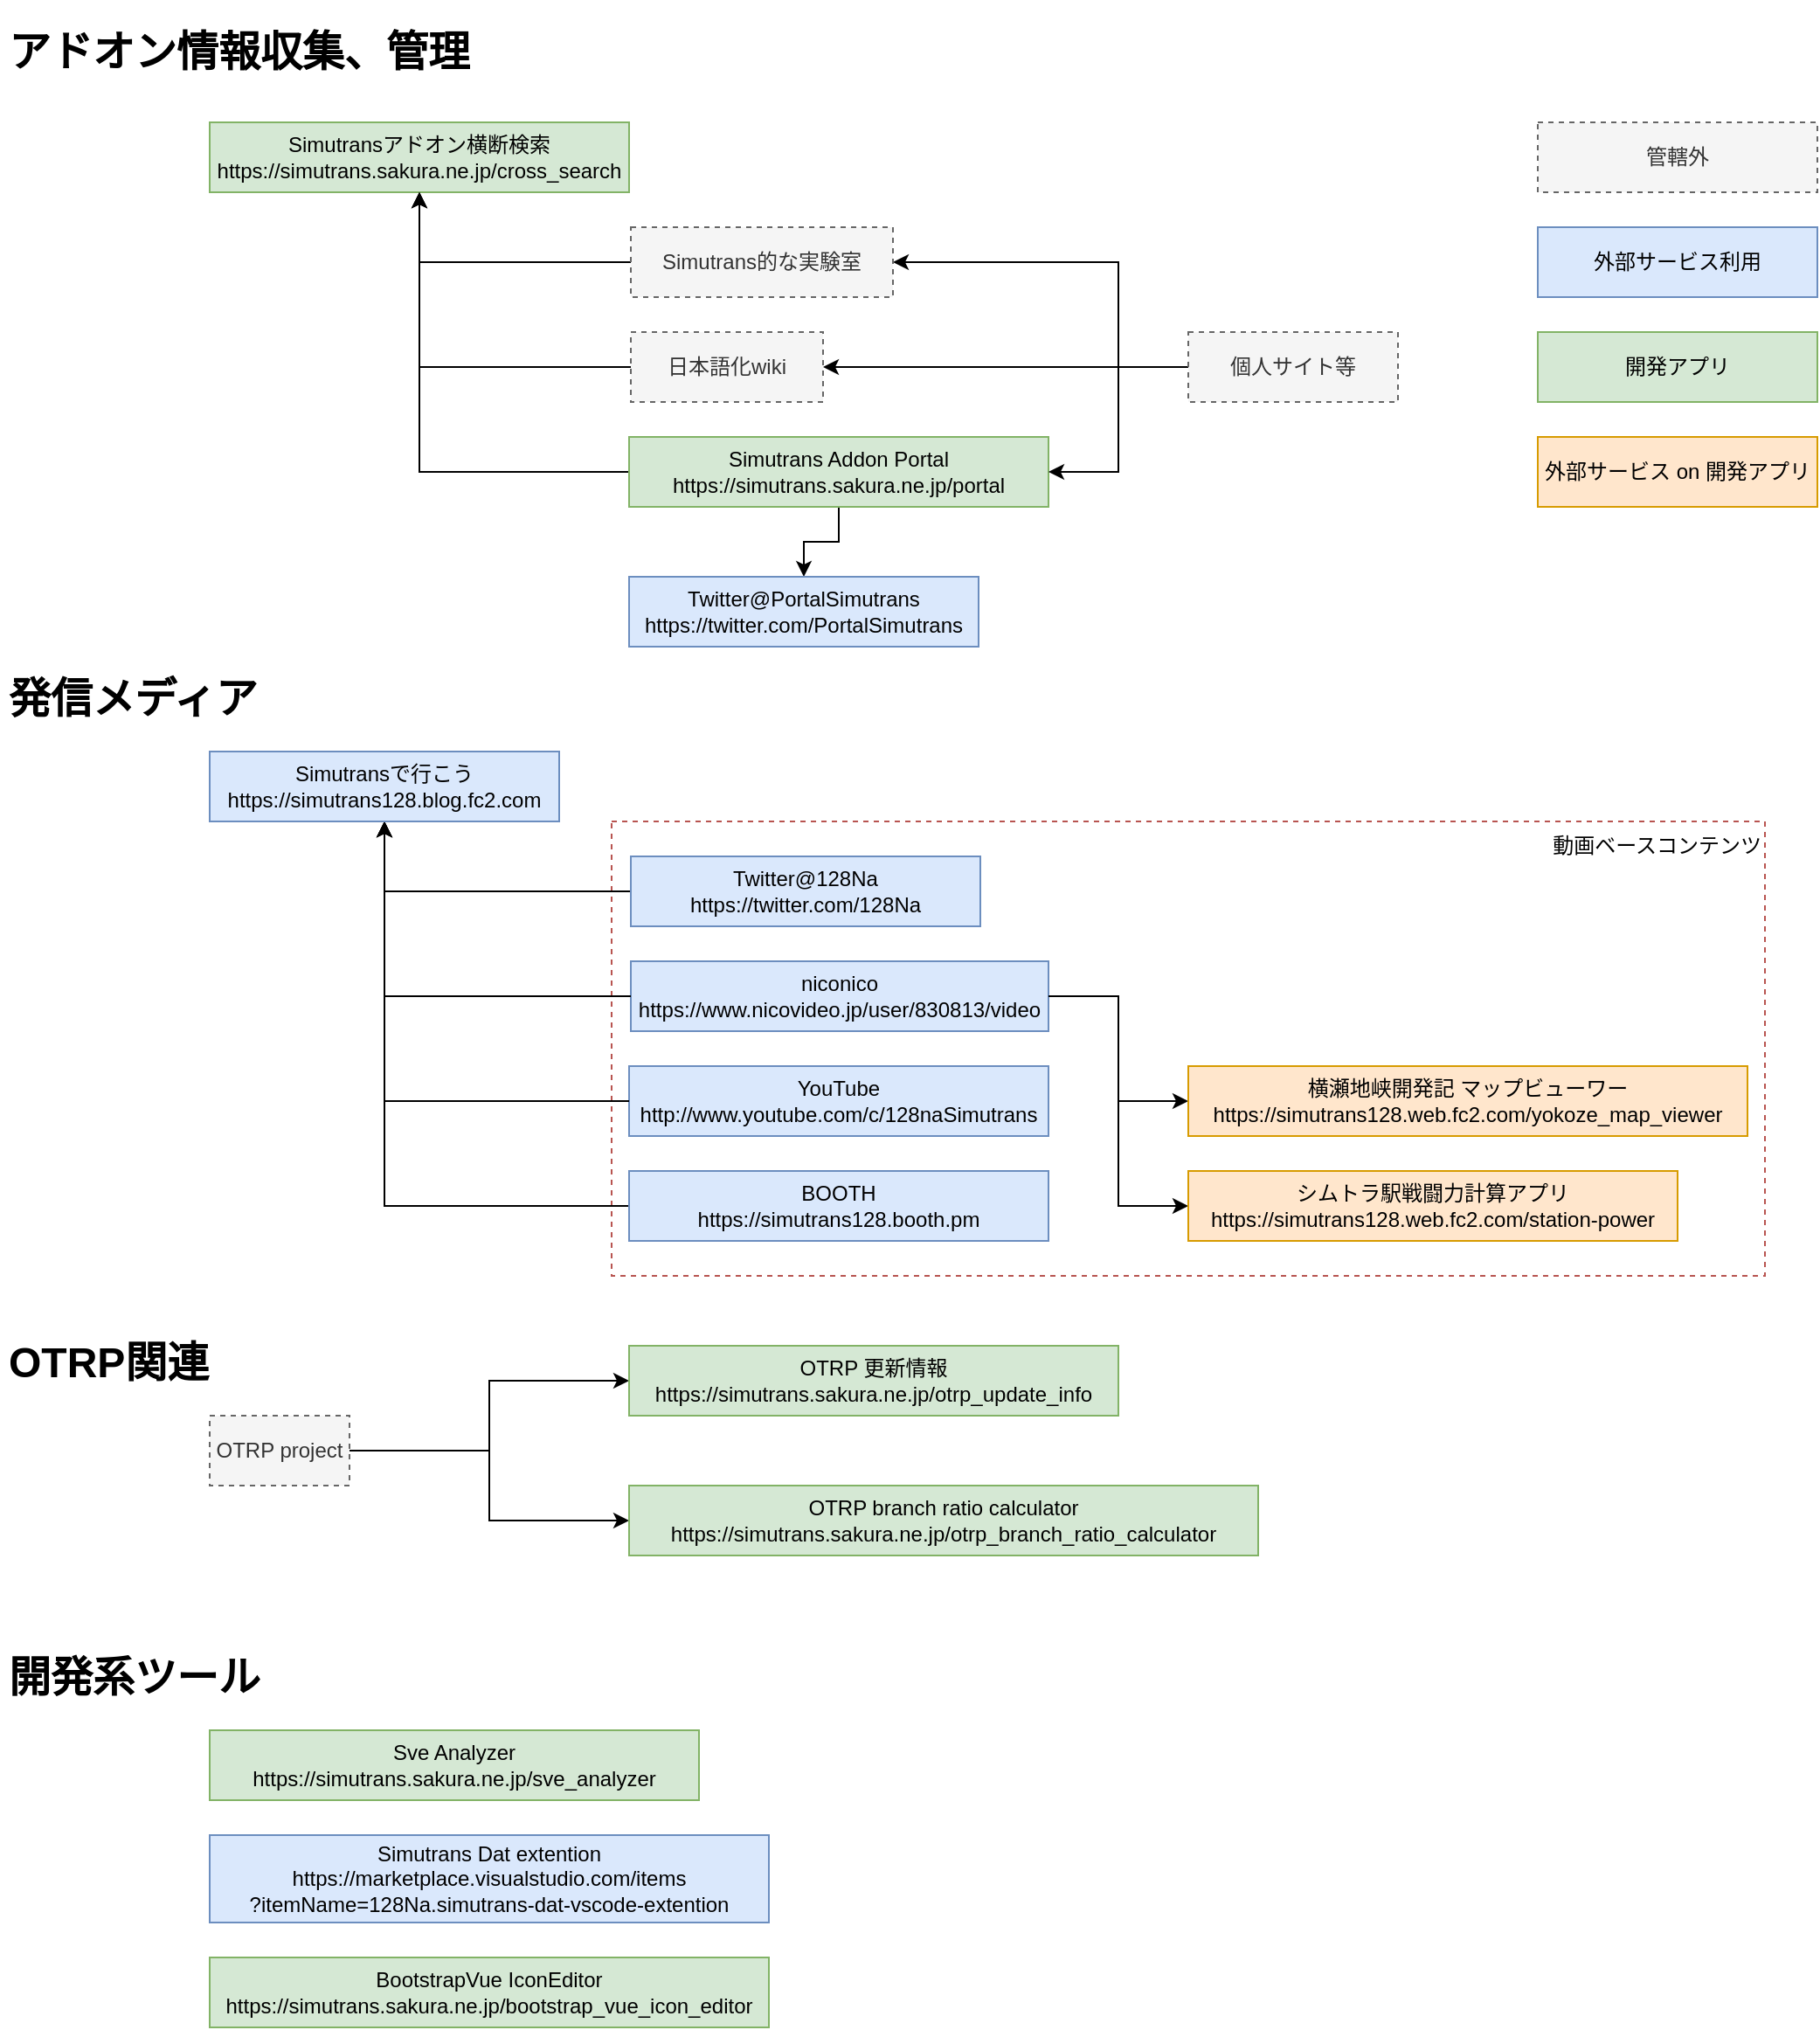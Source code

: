 <mxfile version="12.9.13" type="device"><diagram id="1u8pLgw9e35lNvRlBl_3" name="Page-1"><mxGraphModel dx="2062" dy="2361" grid="1" gridSize="10" guides="1" tooltips="1" connect="1" arrows="1" fold="1" page="1" pageScale="1" pageWidth="827" pageHeight="1169" math="0" shadow="0"><root><mxCell id="0"/><mxCell id="1" parent="0"/><mxCell id="3RqlHjaGmnjHoNPcc7By-1" value="動画ベースコンテンツ" style="rounded=0;whiteSpace=wrap;html=1;glass=0;shadow=0;comic=0;align=right;verticalAlign=top;spacingTop=0;fillColor=none;strokeColor=#b85450;dashed=1;" vertex="1" parent="1"><mxGeometry x="830" y="440" width="660" height="260" as="geometry"/></mxCell><mxCell id="Pz57VmyqAaFshgXAgf7y-1" value="&lt;div&gt;Simutransアドオン横断検索&lt;/div&gt;&lt;div&gt;https://simutrans.sakura.ne.jp/cross_search&lt;/div&gt;" style="rounded=0;whiteSpace=wrap;html=1;align=center;fillColor=#d5e8d4;strokeColor=#82b366;" parent="1" vertex="1"><mxGeometry x="600" y="40" width="240" height="40" as="geometry"/></mxCell><mxCell id="Pz57VmyqAaFshgXAgf7y-28" style="edgeStyle=orthogonalEdgeStyle;rounded=0;orthogonalLoop=1;jettySize=auto;html=1;align=left;startArrow=classic;startFill=1;endArrow=none;endFill=0;" parent="1" source="Pz57VmyqAaFshgXAgf7y-2" target="Pz57VmyqAaFshgXAgf7y-27" edge="1"><mxGeometry relative="1" as="geometry"/></mxCell><mxCell id="Pz57VmyqAaFshgXAgf7y-2" value="&lt;div&gt;OTRP 更新情報&lt;/div&gt;&lt;div&gt;https://simutrans.sakura.ne.jp/otrp_update_info&lt;/div&gt;" style="rounded=0;whiteSpace=wrap;html=1;align=center;fillColor=#d5e8d4;strokeColor=#82b366;" parent="1" vertex="1"><mxGeometry x="840" y="740" width="280" height="40" as="geometry"/></mxCell><mxCell id="Pz57VmyqAaFshgXAgf7y-29" style="edgeStyle=orthogonalEdgeStyle;rounded=0;orthogonalLoop=1;jettySize=auto;html=1;align=left;startArrow=classic;startFill=1;endArrow=none;endFill=0;" parent="1" source="Pz57VmyqAaFshgXAgf7y-3" target="Pz57VmyqAaFshgXAgf7y-27" edge="1"><mxGeometry relative="1" as="geometry"/></mxCell><mxCell id="Pz57VmyqAaFshgXAgf7y-3" value="&lt;div&gt;OTRP branch ratio calculator&lt;/div&gt;&lt;div&gt;https://simutrans.sakura.ne.jp/otrp_branch_ratio_calculator&lt;/div&gt;" style="rounded=0;whiteSpace=wrap;html=1;align=center;fillColor=#d5e8d4;strokeColor=#82b366;" parent="1" vertex="1"><mxGeometry x="840" y="820" width="360" height="40" as="geometry"/></mxCell><mxCell id="Pz57VmyqAaFshgXAgf7y-48" style="edgeStyle=orthogonalEdgeStyle;rounded=0;orthogonalLoop=1;jettySize=auto;html=1;exitX=0;exitY=0.5;exitDx=0;exitDy=0;align=left;" parent="1" source="Pz57VmyqAaFshgXAgf7y-5" target="Pz57VmyqAaFshgXAgf7y-1" edge="1"><mxGeometry relative="1" as="geometry"/></mxCell><mxCell id="Pz57VmyqAaFshgXAgf7y-52" style="edgeStyle=orthogonalEdgeStyle;rounded=0;orthogonalLoop=1;jettySize=auto;html=1;startArrow=none;startFill=0;endArrow=classic;endFill=1;align=center;" parent="1" source="Pz57VmyqAaFshgXAgf7y-5" target="Pz57VmyqAaFshgXAgf7y-22" edge="1"><mxGeometry relative="1" as="geometry"/></mxCell><mxCell id="Pz57VmyqAaFshgXAgf7y-5" value="&lt;div&gt;Simutrans Addon Portal&lt;/div&gt;&lt;div&gt;https://simutrans.sakura.ne.jp/portal&lt;/div&gt;" style="rounded=0;whiteSpace=wrap;html=1;align=center;fillColor=#d5e8d4;strokeColor=#82b366;" parent="1" vertex="1"><mxGeometry x="840" y="220" width="240" height="40" as="geometry"/></mxCell><mxCell id="Pz57VmyqAaFshgXAgf7y-10" style="edgeStyle=orthogonalEdgeStyle;rounded=0;orthogonalLoop=1;jettySize=auto;html=1;exitX=0;exitY=0.5;exitDx=0;exitDy=0;align=left;" parent="1" source="Pz57VmyqAaFshgXAgf7y-6" target="Pz57VmyqAaFshgXAgf7y-1" edge="1"><mxGeometry relative="1" as="geometry"/></mxCell><mxCell id="Pz57VmyqAaFshgXAgf7y-6" value="&lt;div&gt;日本語化wiki&lt;/div&gt;" style="rounded=0;whiteSpace=wrap;html=1;dashed=1;align=center;fillColor=#f5f5f5;strokeColor=#666666;fontColor=#333333;" parent="1" vertex="1"><mxGeometry x="841" y="160" width="110" height="40" as="geometry"/></mxCell><mxCell id="PoSxzN71zV-sxZ6FVeet-2" style="edgeStyle=orthogonalEdgeStyle;rounded=0;orthogonalLoop=1;jettySize=auto;html=1;entryX=1;entryY=0.5;entryDx=0;entryDy=0;" parent="1" source="Pz57VmyqAaFshgXAgf7y-8" target="Pz57VmyqAaFshgXAgf7y-6" edge="1"><mxGeometry relative="1" as="geometry"/></mxCell><mxCell id="PoSxzN71zV-sxZ6FVeet-3" style="edgeStyle=orthogonalEdgeStyle;rounded=0;orthogonalLoop=1;jettySize=auto;html=1;entryX=1;entryY=0.5;entryDx=0;entryDy=0;" parent="1" source="Pz57VmyqAaFshgXAgf7y-8" target="Pz57VmyqAaFshgXAgf7y-5" edge="1"><mxGeometry relative="1" as="geometry"><Array as="points"><mxPoint x="1120" y="180"/><mxPoint x="1120" y="240"/></Array></mxGeometry></mxCell><mxCell id="PoSxzN71zV-sxZ6FVeet-4" style="edgeStyle=orthogonalEdgeStyle;rounded=0;orthogonalLoop=1;jettySize=auto;html=1;exitX=0;exitY=0.5;exitDx=0;exitDy=0;entryX=1;entryY=0.5;entryDx=0;entryDy=0;" parent="1" source="Pz57VmyqAaFshgXAgf7y-8" target="Pz57VmyqAaFshgXAgf7y-7" edge="1"><mxGeometry relative="1" as="geometry"><Array as="points"><mxPoint x="1120" y="180"/><mxPoint x="1120" y="120"/></Array></mxGeometry></mxCell><mxCell id="Pz57VmyqAaFshgXAgf7y-8" value="&lt;div&gt;個人サイト等&lt;/div&gt;" style="rounded=0;whiteSpace=wrap;html=1;dashed=1;align=center;fillColor=#f5f5f5;strokeColor=#666666;fontColor=#333333;" parent="1" vertex="1"><mxGeometry x="1160" y="160" width="120" height="40" as="geometry"/></mxCell><mxCell id="Pz57VmyqAaFshgXAgf7y-18" value="&lt;div&gt;niconico&lt;/div&gt;&lt;div&gt;https://www.nicovideo.jp/user/830813/video&lt;/div&gt;" style="rounded=0;whiteSpace=wrap;html=1;align=center;fillColor=#dae8fc;strokeColor=#6c8ebf;" parent="1" vertex="1"><mxGeometry x="841" y="520" width="239" height="40" as="geometry"/></mxCell><mxCell id="EfqjSvmfHxOy_9b5XXpd-1" style="edgeStyle=orthogonalEdgeStyle;rounded=0;orthogonalLoop=1;jettySize=auto;html=1;entryX=1;entryY=0.5;entryDx=0;entryDy=0;startArrow=classic;startFill=1;endArrow=none;endFill=0;" parent="1" source="Pz57VmyqAaFshgXAgf7y-19" target="Pz57VmyqAaFshgXAgf7y-18" edge="1"><mxGeometry relative="1" as="geometry"/></mxCell><mxCell id="Pz57VmyqAaFshgXAgf7y-19" value="&lt;div&gt;横瀬地峡開発記 マップビューワー&lt;/div&gt;&lt;div&gt;https://simutrans128.web.fc2.com/yokoze_map_viewer&lt;/div&gt;" style="rounded=0;whiteSpace=wrap;html=1;align=center;fillColor=#ffe6cc;strokeColor=#d79b00;" parent="1" vertex="1"><mxGeometry x="1160" y="580" width="320" height="40" as="geometry"/></mxCell><mxCell id="Pz57VmyqAaFshgXAgf7y-20" value="&lt;div&gt;YouTube&lt;/div&gt;&lt;div&gt;http://www.youtube.com/c/128naSimutrans&lt;/div&gt;" style="rounded=0;whiteSpace=wrap;html=1;align=center;fillColor=#dae8fc;strokeColor=#6c8ebf;" parent="1" vertex="1"><mxGeometry x="840" y="580" width="240" height="40" as="geometry"/></mxCell><mxCell id="Pz57VmyqAaFshgXAgf7y-41" style="edgeStyle=orthogonalEdgeStyle;rounded=0;orthogonalLoop=1;jettySize=auto;html=1;exitX=0.5;exitY=1;exitDx=0;exitDy=0;entryX=0;entryY=0.5;entryDx=0;entryDy=0;align=left;startArrow=classic;startFill=1;endArrow=none;endFill=0;" parent="1" source="Pz57VmyqAaFshgXAgf7y-21" target="Pz57VmyqAaFshgXAgf7y-20" edge="1"><mxGeometry relative="1" as="geometry"/></mxCell><mxCell id="Pz57VmyqAaFshgXAgf7y-43" style="edgeStyle=orthogonalEdgeStyle;rounded=0;orthogonalLoop=1;jettySize=auto;html=1;exitX=0.5;exitY=1;exitDx=0;exitDy=0;entryX=0;entryY=0.5;entryDx=0;entryDy=0;align=left;startArrow=classic;startFill=1;endArrow=none;endFill=0;" parent="1" source="Pz57VmyqAaFshgXAgf7y-21" target="Pz57VmyqAaFshgXAgf7y-23" edge="1"><mxGeometry relative="1" as="geometry"/></mxCell><mxCell id="Pz57VmyqAaFshgXAgf7y-46" style="edgeStyle=orthogonalEdgeStyle;rounded=0;orthogonalLoop=1;jettySize=auto;html=1;exitX=0.5;exitY=1;exitDx=0;exitDy=0;entryX=0;entryY=0.5;entryDx=0;entryDy=0;align=left;startArrow=classic;startFill=1;endArrow=none;endFill=0;" parent="1" source="Pz57VmyqAaFshgXAgf7y-21" target="Pz57VmyqAaFshgXAgf7y-18" edge="1"><mxGeometry relative="1" as="geometry"/></mxCell><mxCell id="Pz57VmyqAaFshgXAgf7y-47" style="edgeStyle=orthogonalEdgeStyle;rounded=0;orthogonalLoop=1;jettySize=auto;html=1;exitX=0.5;exitY=1;exitDx=0;exitDy=0;entryX=0.5;entryY=1;entryDx=0;entryDy=0;align=left;startArrow=classic;startFill=1;endArrow=none;endFill=0;" parent="1" source="Pz57VmyqAaFshgXAgf7y-21" target="Pz57VmyqAaFshgXAgf7y-25" edge="1"><mxGeometry relative="1" as="geometry"/></mxCell><mxCell id="Pz57VmyqAaFshgXAgf7y-21" value="&lt;div&gt;Simutransで行こう&lt;/div&gt;&lt;div&gt;https://simutrans128.blog.fc2.com&lt;/div&gt;" style="rounded=0;whiteSpace=wrap;html=1;align=center;fillColor=#dae8fc;strokeColor=#6c8ebf;" parent="1" vertex="1"><mxGeometry x="600" y="400" width="200" height="40" as="geometry"/></mxCell><mxCell id="Pz57VmyqAaFshgXAgf7y-22" value="&lt;div&gt;Twitter@PortalSimutrans&lt;/div&gt;&lt;div&gt;https://twitter.com/PortalSimutrans&lt;/div&gt;" style="rounded=0;whiteSpace=wrap;html=1;align=center;fillColor=#dae8fc;strokeColor=#6c8ebf;" parent="1" vertex="1"><mxGeometry x="840" y="300" width="200" height="40" as="geometry"/></mxCell><mxCell id="Pz57VmyqAaFshgXAgf7y-23" value="&lt;div&gt;BOOTH&lt;/div&gt;&lt;div&gt;https://simutrans128.booth.pm&lt;/div&gt;" style="rounded=0;whiteSpace=wrap;html=1;align=center;fillColor=#dae8fc;strokeColor=#6c8ebf;" parent="1" vertex="1"><mxGeometry x="840" y="640" width="240" height="40" as="geometry"/></mxCell><mxCell id="EfqjSvmfHxOy_9b5XXpd-2" style="edgeStyle=orthogonalEdgeStyle;rounded=0;orthogonalLoop=1;jettySize=auto;html=1;entryX=1;entryY=0.5;entryDx=0;entryDy=0;startArrow=classic;startFill=1;endArrow=none;endFill=0;" parent="1" source="Pz57VmyqAaFshgXAgf7y-24" target="Pz57VmyqAaFshgXAgf7y-18" edge="1"><mxGeometry relative="1" as="geometry"/></mxCell><mxCell id="Pz57VmyqAaFshgXAgf7y-24" value="&lt;div&gt;シムトラ駅戦闘力計算アプリ&lt;/div&gt;&lt;div&gt;https://simutrans128.web.fc2.com/station-power&lt;/div&gt;" style="rounded=0;whiteSpace=wrap;html=1;align=center;fillColor=#ffe6cc;strokeColor=#d79b00;" parent="1" vertex="1"><mxGeometry x="1160" y="640" width="280" height="40" as="geometry"/></mxCell><mxCell id="Pz57VmyqAaFshgXAgf7y-25" value="&lt;div&gt;Twitter@128Na&lt;/div&gt;&lt;div&gt;https://twitter.com/128Na&lt;/div&gt;" style="rounded=0;whiteSpace=wrap;html=1;direction=south;align=center;fillColor=#dae8fc;strokeColor=#6c8ebf;" parent="1" vertex="1"><mxGeometry x="841" y="460" width="200" height="40" as="geometry"/></mxCell><mxCell id="Pz57VmyqAaFshgXAgf7y-27" value="&lt;div&gt;OTRP project&lt;/div&gt;" style="rounded=0;whiteSpace=wrap;html=1;dashed=1;align=center;fillColor=#f5f5f5;strokeColor=#666666;fontColor=#333333;" parent="1" vertex="1"><mxGeometry x="600" y="780" width="80" height="40" as="geometry"/></mxCell><mxCell id="Pz57VmyqAaFshgXAgf7y-34" style="edgeStyle=orthogonalEdgeStyle;rounded=0;orthogonalLoop=1;jettySize=auto;html=1;exitX=0;exitY=0.5;exitDx=0;exitDy=0;align=left;" parent="1" source="Pz57VmyqAaFshgXAgf7y-7" target="Pz57VmyqAaFshgXAgf7y-1" edge="1"><mxGeometry relative="1" as="geometry"/></mxCell><mxCell id="Pz57VmyqAaFshgXAgf7y-7" value="&lt;div&gt;Simutrans的な実験室&lt;/div&gt;" style="rounded=0;whiteSpace=wrap;html=1;dashed=1;align=center;fillColor=#f5f5f5;strokeColor=#666666;fontColor=#333333;" parent="1" vertex="1"><mxGeometry x="841" y="100" width="150" height="40" as="geometry"/></mxCell><mxCell id="Pz57VmyqAaFshgXAgf7y-53" value="&lt;h1&gt;発信メディア&lt;/h1&gt;" style="text;html=1;strokeColor=none;fillColor=none;spacing=5;spacingTop=-20;whiteSpace=wrap;overflow=hidden;rounded=0;dashed=1;align=left;" parent="1" vertex="1"><mxGeometry x="480" y="350" width="190" height="40" as="geometry"/></mxCell><mxCell id="Pz57VmyqAaFshgXAgf7y-54" value="&lt;h1&gt;アドオン情報収集、管理&lt;/h1&gt;" style="text;html=1;strokeColor=none;fillColor=none;spacing=5;spacingTop=-20;whiteSpace=wrap;overflow=hidden;rounded=0;dashed=1;align=left;" parent="1" vertex="1"><mxGeometry x="480" y="-20" width="280" height="40" as="geometry"/></mxCell><mxCell id="Pz57VmyqAaFshgXAgf7y-55" value="&lt;h1&gt;OTRP関連&lt;/h1&gt;" style="text;html=1;strokeColor=none;fillColor=none;spacing=5;spacingTop=-20;whiteSpace=wrap;overflow=hidden;rounded=0;dashed=1;align=left;" parent="1" vertex="1"><mxGeometry x="480" y="730" width="190" height="40" as="geometry"/></mxCell><mxCell id="Pz57VmyqAaFshgXAgf7y-56" value="管轄外" style="rounded=0;whiteSpace=wrap;html=1;dashed=1;align=center;fillColor=#f5f5f5;strokeColor=#666666;fontColor=#333333;" parent="1" vertex="1"><mxGeometry x="1360" y="40" width="160" height="40" as="geometry"/></mxCell><mxCell id="Pz57VmyqAaFshgXAgf7y-57" value="開発アプリ" style="rounded=0;whiteSpace=wrap;html=1;align=center;fillColor=#d5e8d4;strokeColor=#82b366;" parent="1" vertex="1"><mxGeometry x="1360" y="160" width="160" height="40" as="geometry"/></mxCell><mxCell id="Pz57VmyqAaFshgXAgf7y-58" value="&lt;div&gt;外部サービス利用&lt;/div&gt;" style="rounded=0;whiteSpace=wrap;html=1;align=center;fillColor=#dae8fc;strokeColor=#6c8ebf;" parent="1" vertex="1"><mxGeometry x="1360" y="100" width="160" height="40" as="geometry"/></mxCell><mxCell id="Pz57VmyqAaFshgXAgf7y-59" value="&lt;div&gt;外部サービス on 開発アプリ&lt;/div&gt;" style="rounded=0;whiteSpace=wrap;html=1;align=center;fillColor=#ffe6cc;strokeColor=#d79b00;" parent="1" vertex="1"><mxGeometry x="1360" y="220" width="160" height="40" as="geometry"/></mxCell><mxCell id="EfqjSvmfHxOy_9b5XXpd-3" value="&lt;h1&gt;開発系ツール&lt;/h1&gt;" style="text;html=1;strokeColor=none;fillColor=none;spacing=5;spacingTop=-20;whiteSpace=wrap;overflow=hidden;rounded=0;dashed=1;align=left;" parent="1" vertex="1"><mxGeometry x="480" y="910" width="190" height="40" as="geometry"/></mxCell><mxCell id="EfqjSvmfHxOy_9b5XXpd-4" value="&lt;div&gt;Simutrans Dat extention&lt;/div&gt;&lt;div&gt;https://marketplace.visualstudio.com/items&lt;/div&gt;&lt;div&gt;?itemName=128Na.simutrans-dat-vscode-extention&lt;/div&gt;" style="rounded=0;whiteSpace=wrap;html=1;direction=south;align=center;fillColor=#dae8fc;strokeColor=#6c8ebf;" parent="1" vertex="1"><mxGeometry x="600" y="1020" width="320" height="50" as="geometry"/></mxCell><mxCell id="EfqjSvmfHxOy_9b5XXpd-5" value="&lt;div&gt;BootstrapVue IconEditor&lt;/div&gt;&lt;div&gt;https://simutrans.sakura.ne.jp/bootstrap_vue_icon_editor&lt;/div&gt;" style="rounded=0;whiteSpace=wrap;html=1;align=center;fillColor=#d5e8d4;strokeColor=#82b366;" parent="1" vertex="1"><mxGeometry x="600" y="1090" width="320" height="40" as="geometry"/></mxCell><mxCell id="PoSxzN71zV-sxZ6FVeet-1" value="&lt;div&gt;Sve Analyzer&lt;/div&gt;&lt;div&gt;https://simutrans.sakura.ne.jp/sve_analyzer&lt;/div&gt;" style="rounded=0;whiteSpace=wrap;html=1;align=center;fillColor=#d5e8d4;strokeColor=#82b366;" parent="1" vertex="1"><mxGeometry x="600" y="960" width="280" height="40" as="geometry"/></mxCell></root></mxGraphModel></diagram></mxfile>